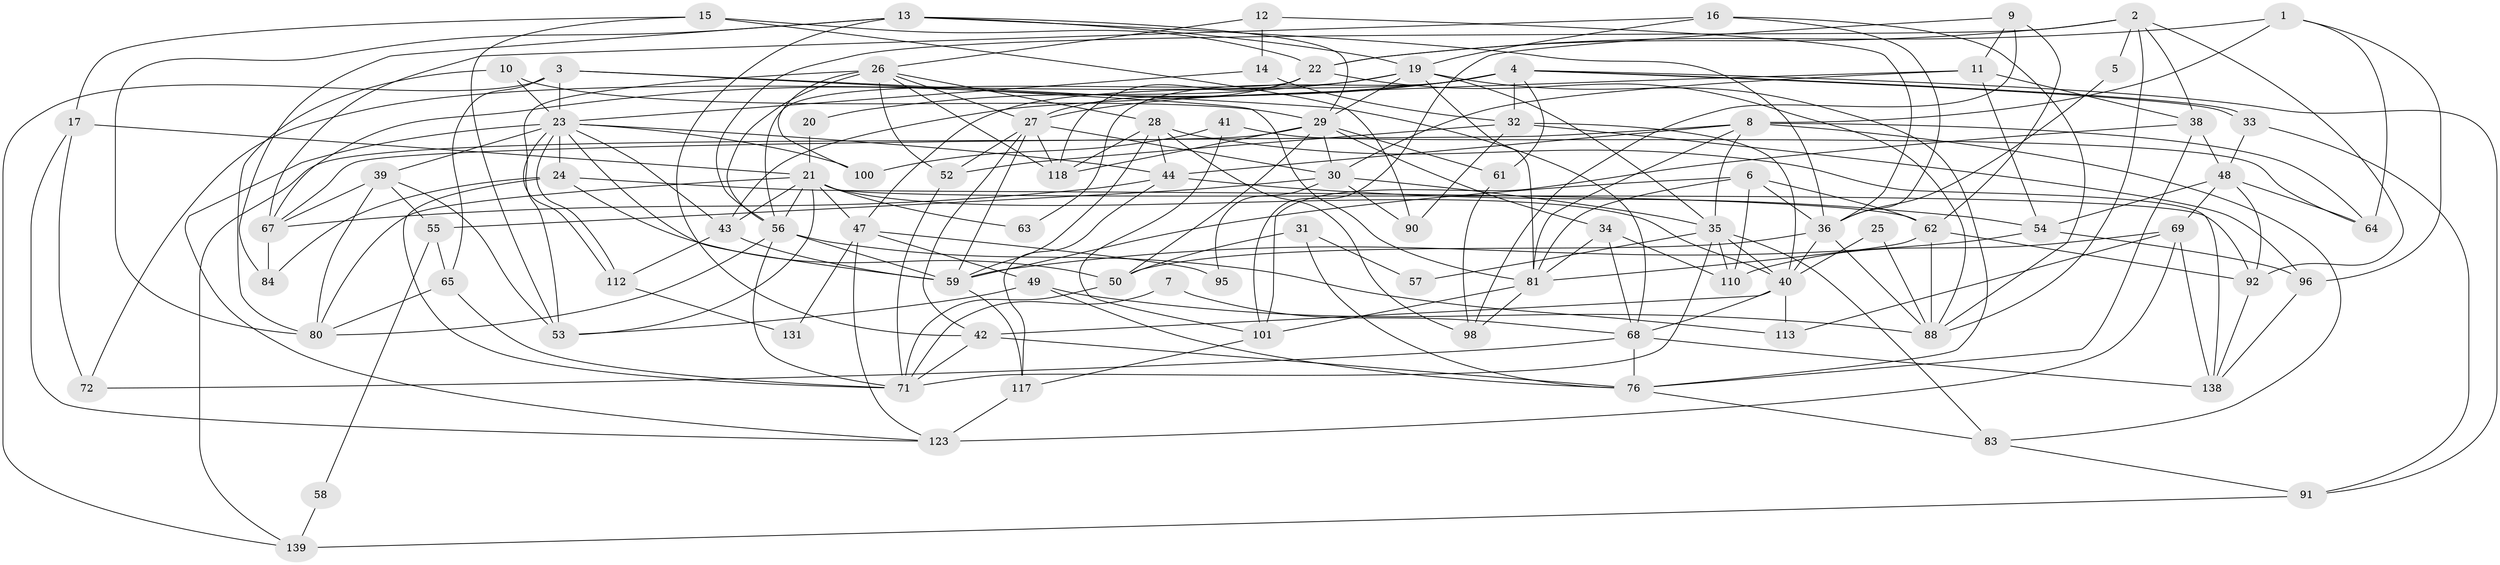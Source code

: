 // original degree distribution, {3: 0.28776978417266186, 4: 0.3237410071942446, 8: 0.02158273381294964, 2: 0.1079136690647482, 5: 0.1510791366906475, 7: 0.050359712230215826, 6: 0.05755395683453238}
// Generated by graph-tools (version 1.1) at 2025/41/03/06/25 10:41:59]
// undirected, 87 vertices, 219 edges
graph export_dot {
graph [start="1"]
  node [color=gray90,style=filled];
  1 [super="+51"];
  2 [super="+18"];
  3 [super="+93"];
  4 [super="+108"];
  5;
  6;
  7;
  8 [super="+128"];
  9 [super="+60"];
  10;
  11 [super="+111"];
  12;
  13 [super="+77"];
  14;
  15 [super="+120"];
  16;
  17 [super="+85"];
  19 [super="+86"];
  20;
  21 [super="+121"];
  22 [super="+126"];
  23 [super="+137"];
  24 [super="+124"];
  25;
  26 [super="+37"];
  27 [super="+103"];
  28 [super="+46"];
  29 [super="+122"];
  30 [super="+125"];
  31;
  32 [super="+70"];
  33;
  34;
  35 [super="+114"];
  36 [super="+79"];
  38 [super="+94"];
  39 [super="+75"];
  40 [super="+45"];
  41;
  42 [super="+116"];
  43 [super="+87"];
  44 [super="+130"];
  47 [super="+78"];
  48 [super="+107"];
  49;
  50;
  52 [super="+73"];
  53 [super="+74"];
  54;
  55 [super="+115"];
  56 [super="+66"];
  57;
  58;
  59 [super="+136"];
  61;
  62 [super="+134"];
  63;
  64;
  65 [super="+82"];
  67 [super="+106"];
  68 [super="+119"];
  69 [super="+99"];
  71 [super="+129"];
  72 [super="+97"];
  76 [super="+109"];
  80 [super="+89"];
  81 [super="+102"];
  83 [super="+135"];
  84;
  88 [super="+105"];
  90;
  91;
  92 [super="+104"];
  95;
  96;
  98;
  100;
  101;
  110;
  112;
  113 [super="+132"];
  117 [super="+133"];
  118 [super="+127"];
  123;
  131;
  138;
  139;
  1 -- 96;
  1 -- 64;
  1 -- 22;
  1 -- 8;
  2 -- 5;
  2 -- 56;
  2 -- 22;
  2 -- 88;
  2 -- 38;
  2 -- 92;
  3 -- 81;
  3 -- 65;
  3 -- 23;
  3 -- 68;
  3 -- 139;
  4 -- 33;
  4 -- 33;
  4 -- 27 [weight=2];
  4 -- 32;
  4 -- 61;
  4 -- 63;
  4 -- 91;
  4 -- 47;
  4 -- 67;
  5 -- 36;
  6 -- 59;
  6 -- 110;
  6 -- 36;
  6 -- 62;
  6 -- 81;
  7 -- 68;
  7 -- 71;
  8 -- 64;
  8 -- 67;
  8 -- 81;
  8 -- 35;
  8 -- 83;
  8 -- 44;
  9 -- 98;
  9 -- 101;
  9 -- 62;
  9 -- 11;
  10 -- 29;
  10 -- 80;
  10 -- 23;
  11 -- 30;
  11 -- 38;
  11 -- 43;
  11 -- 54;
  12 -- 36;
  12 -- 26;
  12 -- 14;
  13 -- 84;
  13 -- 80;
  13 -- 19;
  13 -- 29;
  13 -- 42;
  13 -- 36;
  14 -- 32;
  14 -- 23;
  15 -- 53;
  15 -- 22;
  15 -- 17;
  15 -- 90;
  16 -- 88;
  16 -- 67;
  16 -- 19;
  16 -- 36;
  17 -- 123;
  17 -- 21 [weight=2];
  17 -- 72;
  19 -- 76;
  19 -- 29;
  19 -- 35;
  19 -- 20;
  19 -- 72;
  19 -- 81;
  20 -- 21;
  21 -- 53;
  21 -- 43;
  21 -- 47;
  21 -- 80;
  21 -- 63;
  21 -- 56;
  21 -- 40;
  21 -- 92;
  22 -- 56;
  22 -- 118;
  22 -- 27;
  22 -- 88;
  23 -- 112;
  23 -- 112;
  23 -- 100;
  23 -- 123;
  23 -- 39;
  23 -- 59;
  23 -- 24;
  23 -- 43;
  23 -- 44;
  24 -- 71;
  24 -- 84;
  24 -- 50;
  24 -- 62;
  25 -- 40;
  25 -- 88;
  26 -- 53;
  26 -- 27;
  26 -- 28;
  26 -- 100;
  26 -- 52;
  26 -- 118;
  26 -- 56;
  27 -- 118;
  27 -- 52;
  27 -- 59;
  27 -- 30;
  27 -- 42;
  28 -- 44;
  28 -- 59;
  28 -- 138;
  28 -- 98;
  28 -- 118;
  29 -- 50;
  29 -- 34;
  29 -- 61;
  29 -- 139;
  29 -- 118;
  29 -- 30;
  30 -- 95 [weight=2];
  30 -- 90;
  30 -- 55;
  30 -- 35;
  31 -- 50;
  31 -- 76;
  31 -- 57;
  32 -- 96;
  32 -- 90;
  32 -- 52;
  32 -- 40;
  33 -- 48;
  33 -- 91;
  34 -- 110;
  34 -- 68;
  34 -- 81;
  35 -- 71;
  35 -- 57;
  35 -- 40;
  35 -- 110;
  35 -- 83;
  36 -- 40;
  36 -- 50;
  36 -- 88;
  38 -- 101;
  38 -- 76;
  38 -- 48 [weight=2];
  39 -- 53;
  39 -- 80;
  39 -- 67;
  39 -- 55;
  40 -- 68;
  40 -- 113 [weight=2];
  40 -- 42;
  41 -- 101;
  41 -- 100;
  41 -- 64;
  42 -- 76;
  42 -- 71;
  43 -- 112;
  43 -- 59;
  44 -- 54;
  44 -- 67;
  44 -- 117;
  47 -- 49;
  47 -- 123;
  47 -- 131;
  47 -- 95;
  48 -- 64;
  48 -- 69;
  48 -- 54;
  48 -- 92;
  49 -- 53;
  49 -- 76;
  49 -- 88;
  50 -- 71;
  52 -- 71;
  54 -- 59;
  54 -- 96;
  55 -- 65;
  55 -- 58;
  56 -- 80;
  56 -- 71;
  56 -- 113;
  56 -- 59;
  58 -- 139;
  59 -- 117;
  61 -- 98;
  62 -- 88;
  62 -- 81;
  62 -- 92;
  65 -- 80;
  65 -- 71;
  67 -- 84;
  68 -- 138;
  68 -- 76;
  68 -- 72;
  69 -- 138;
  69 -- 123;
  69 -- 110;
  69 -- 113;
  76 -- 83;
  81 -- 98;
  81 -- 101;
  83 -- 91;
  91 -- 139;
  92 -- 138;
  96 -- 138;
  101 -- 117;
  112 -- 131;
  117 -- 123 [weight=2];
}
